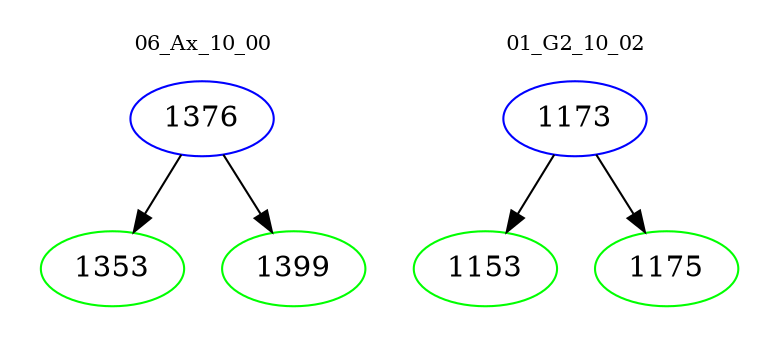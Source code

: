 digraph{
subgraph cluster_0 {
color = white
label = "06_Ax_10_00";
fontsize=10;
T0_1376 [label="1376", color="blue"]
T0_1376 -> T0_1353 [color="black"]
T0_1353 [label="1353", color="green"]
T0_1376 -> T0_1399 [color="black"]
T0_1399 [label="1399", color="green"]
}
subgraph cluster_1 {
color = white
label = "01_G2_10_02";
fontsize=10;
T1_1173 [label="1173", color="blue"]
T1_1173 -> T1_1153 [color="black"]
T1_1153 [label="1153", color="green"]
T1_1173 -> T1_1175 [color="black"]
T1_1175 [label="1175", color="green"]
}
}
